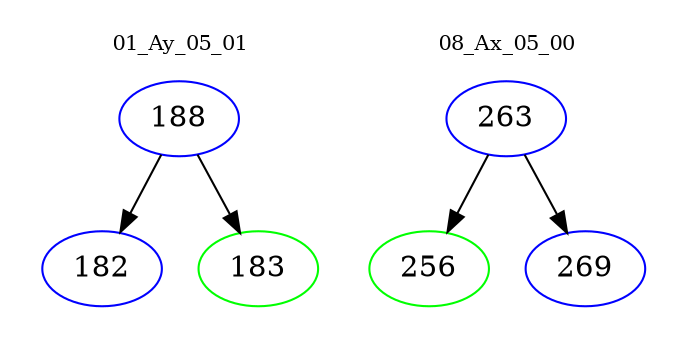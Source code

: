 digraph{
subgraph cluster_0 {
color = white
label = "01_Ay_05_01";
fontsize=10;
T0_188 [label="188", color="blue"]
T0_188 -> T0_182 [color="black"]
T0_182 [label="182", color="blue"]
T0_188 -> T0_183 [color="black"]
T0_183 [label="183", color="green"]
}
subgraph cluster_1 {
color = white
label = "08_Ax_05_00";
fontsize=10;
T1_263 [label="263", color="blue"]
T1_263 -> T1_256 [color="black"]
T1_256 [label="256", color="green"]
T1_263 -> T1_269 [color="black"]
T1_269 [label="269", color="blue"]
}
}
